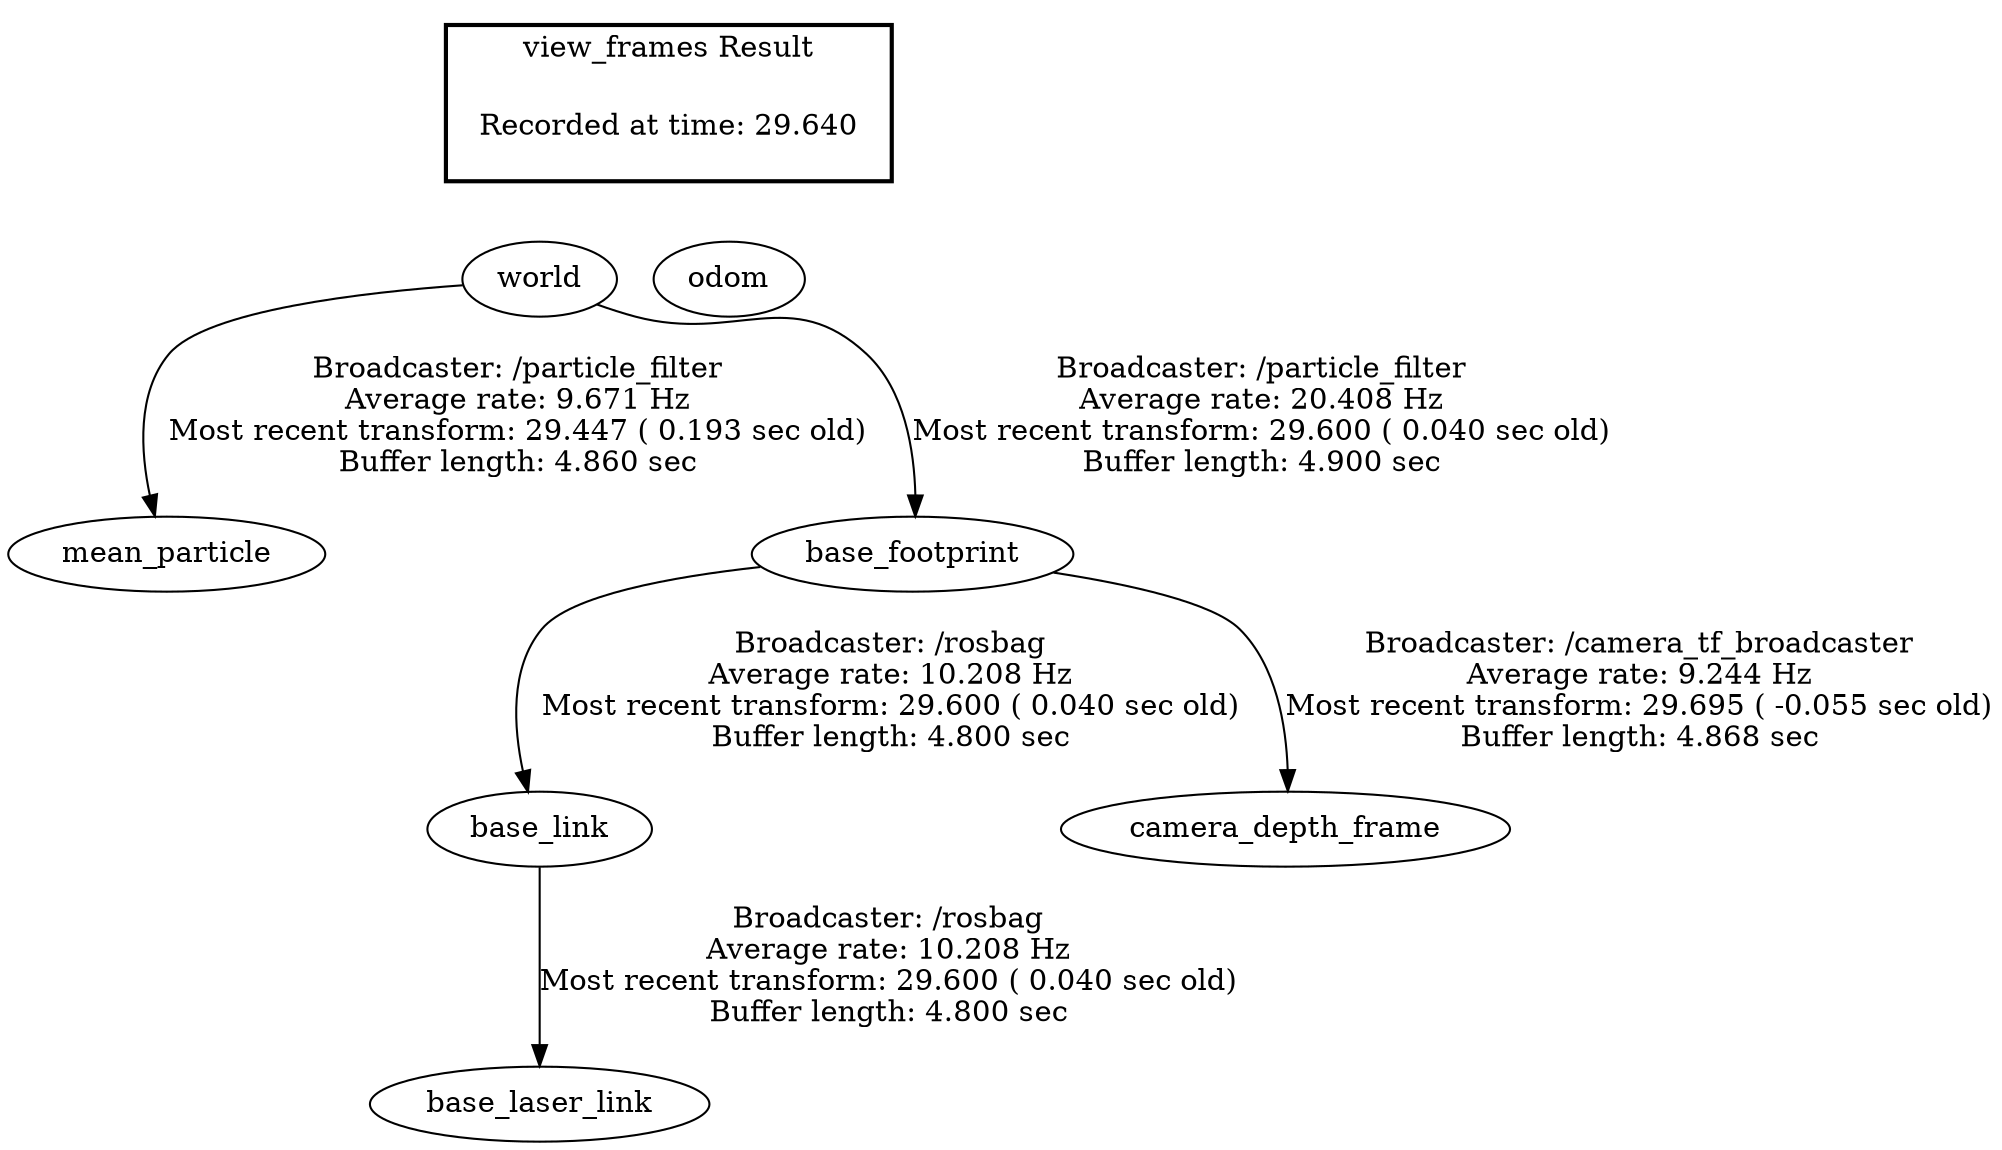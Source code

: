 digraph G {
"world" -> "mean_particle"[label="Broadcaster: /particle_filter\nAverage rate: 9.671 Hz\nMost recent transform: 29.447 ( 0.193 sec old)\nBuffer length: 4.860 sec\n"];
"world" -> "base_footprint"[label="Broadcaster: /particle_filter\nAverage rate: 20.408 Hz\nMost recent transform: 29.600 ( 0.040 sec old)\nBuffer length: 4.900 sec\n"];
"base_link" -> "base_laser_link"[label="Broadcaster: /rosbag\nAverage rate: 10.208 Hz\nMost recent transform: 29.600 ( 0.040 sec old)\nBuffer length: 4.800 sec\n"];
"base_footprint" -> "base_link"[label="Broadcaster: /rosbag\nAverage rate: 10.208 Hz\nMost recent transform: 29.600 ( 0.040 sec old)\nBuffer length: 4.800 sec\n"];
"base_footprint" -> "camera_depth_frame"[label="Broadcaster: /camera_tf_broadcaster\nAverage rate: 9.244 Hz\nMost recent transform: 29.695 ( -0.055 sec old)\nBuffer length: 4.868 sec\n"];
edge [style=invis];
 subgraph cluster_legend { style=bold; color=black; label ="view_frames Result";
"Recorded at time: 29.640"[ shape=plaintext ] ;
 }->"world";
edge [style=invis];
 subgraph cluster_legend { style=bold; color=black; label ="view_frames Result";
"Recorded at time: 29.640"[ shape=plaintext ] ;
 }->"odom";
}